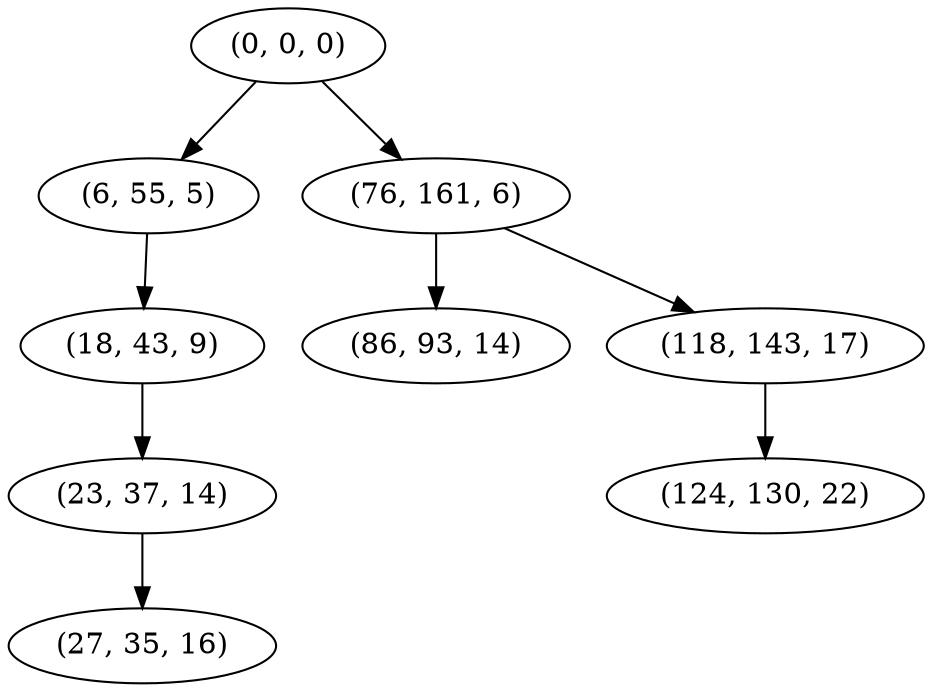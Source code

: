 digraph tree {
    "(0, 0, 0)";
    "(6, 55, 5)";
    "(18, 43, 9)";
    "(23, 37, 14)";
    "(27, 35, 16)";
    "(76, 161, 6)";
    "(86, 93, 14)";
    "(118, 143, 17)";
    "(124, 130, 22)";
    "(0, 0, 0)" -> "(6, 55, 5)";
    "(0, 0, 0)" -> "(76, 161, 6)";
    "(6, 55, 5)" -> "(18, 43, 9)";
    "(18, 43, 9)" -> "(23, 37, 14)";
    "(23, 37, 14)" -> "(27, 35, 16)";
    "(76, 161, 6)" -> "(86, 93, 14)";
    "(76, 161, 6)" -> "(118, 143, 17)";
    "(118, 143, 17)" -> "(124, 130, 22)";
}
